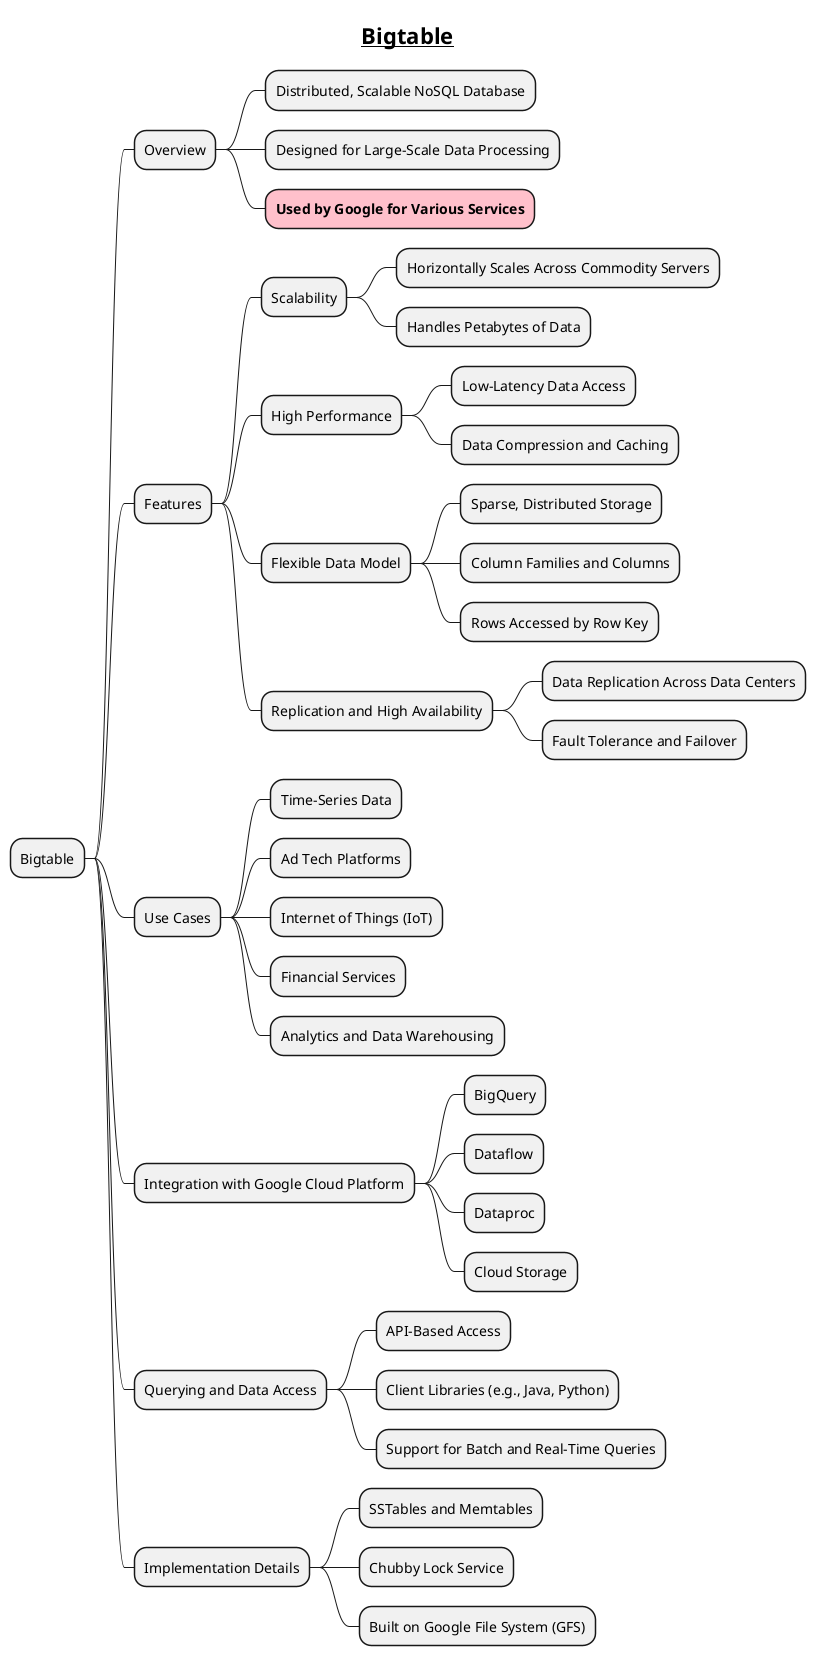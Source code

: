 @startmindmap
title =__Bigtable__

* Bigtable
** Overview
*** Distributed, Scalable NoSQL Database
*** Designed for Large-Scale Data Processing
***[#pink] **Used by Google for Various Services**

** Features
*** Scalability
**** Horizontally Scales Across Commodity Servers
**** Handles Petabytes of Data
*** High Performance
**** Low-Latency Data Access
**** Data Compression and Caching
*** Flexible Data Model
**** Sparse, Distributed Storage
**** Column Families and Columns
**** Rows Accessed by Row Key
*** Replication and High Availability
**** Data Replication Across Data Centers
**** Fault Tolerance and Failover

** Use Cases
*** Time-Series Data
*** Ad Tech Platforms
*** Internet of Things (IoT)
*** Financial Services
*** Analytics and Data Warehousing

** Integration with Google Cloud Platform
*** BigQuery
*** Dataflow
*** Dataproc
*** Cloud Storage

** Querying and Data Access
*** API-Based Access
*** Client Libraries (e.g., Java, Python)
*** Support for Batch and Real-Time Queries

** Implementation Details
*** SSTables and Memtables
*** Chubby Lock Service
*** Built on Google File System (GFS)

@endmindmap
